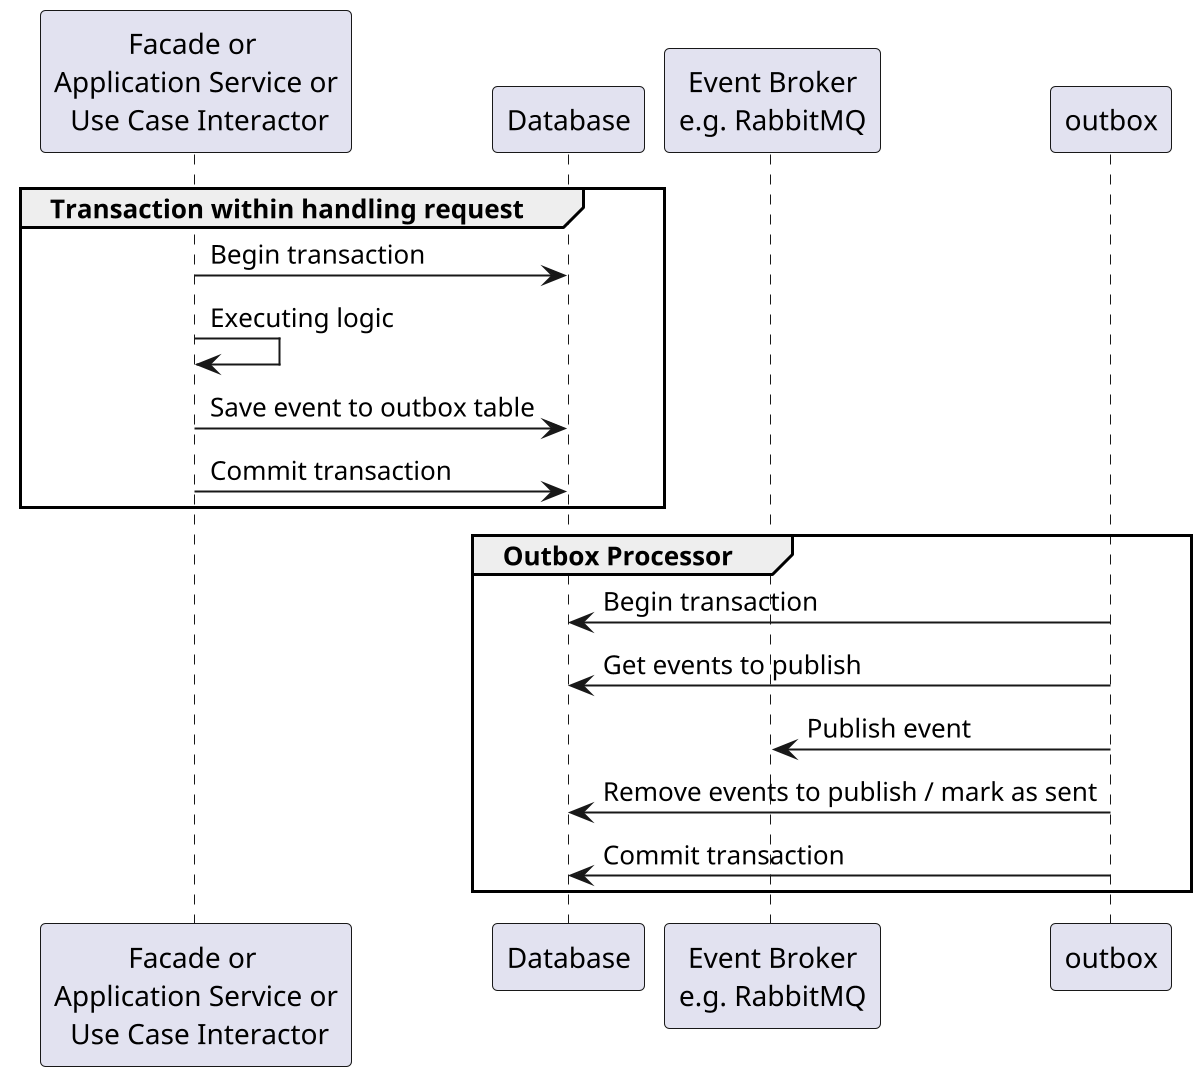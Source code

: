 @startuml

scale 2

participant "Facade or \nApplication Service or\n Use Case Interactor" as handler
participant Database
participant "Event Broker\ne.g. RabbitMQ" as broker


group Transaction within handling request
handler -> Database: Begin transaction
handler -> handler: Executing logic
handler -> Database: Save event to outbox table
handler -> Database: Commit transaction
end

group Outbox Processor
outbox -> Database: Begin transaction
outbox -> Database: Get events to publish
outbox -> broker: Publish event
outbox -> Database: Remove events to publish / mark as sent
outbox -> Database: Commit transaction
end

@enduml
